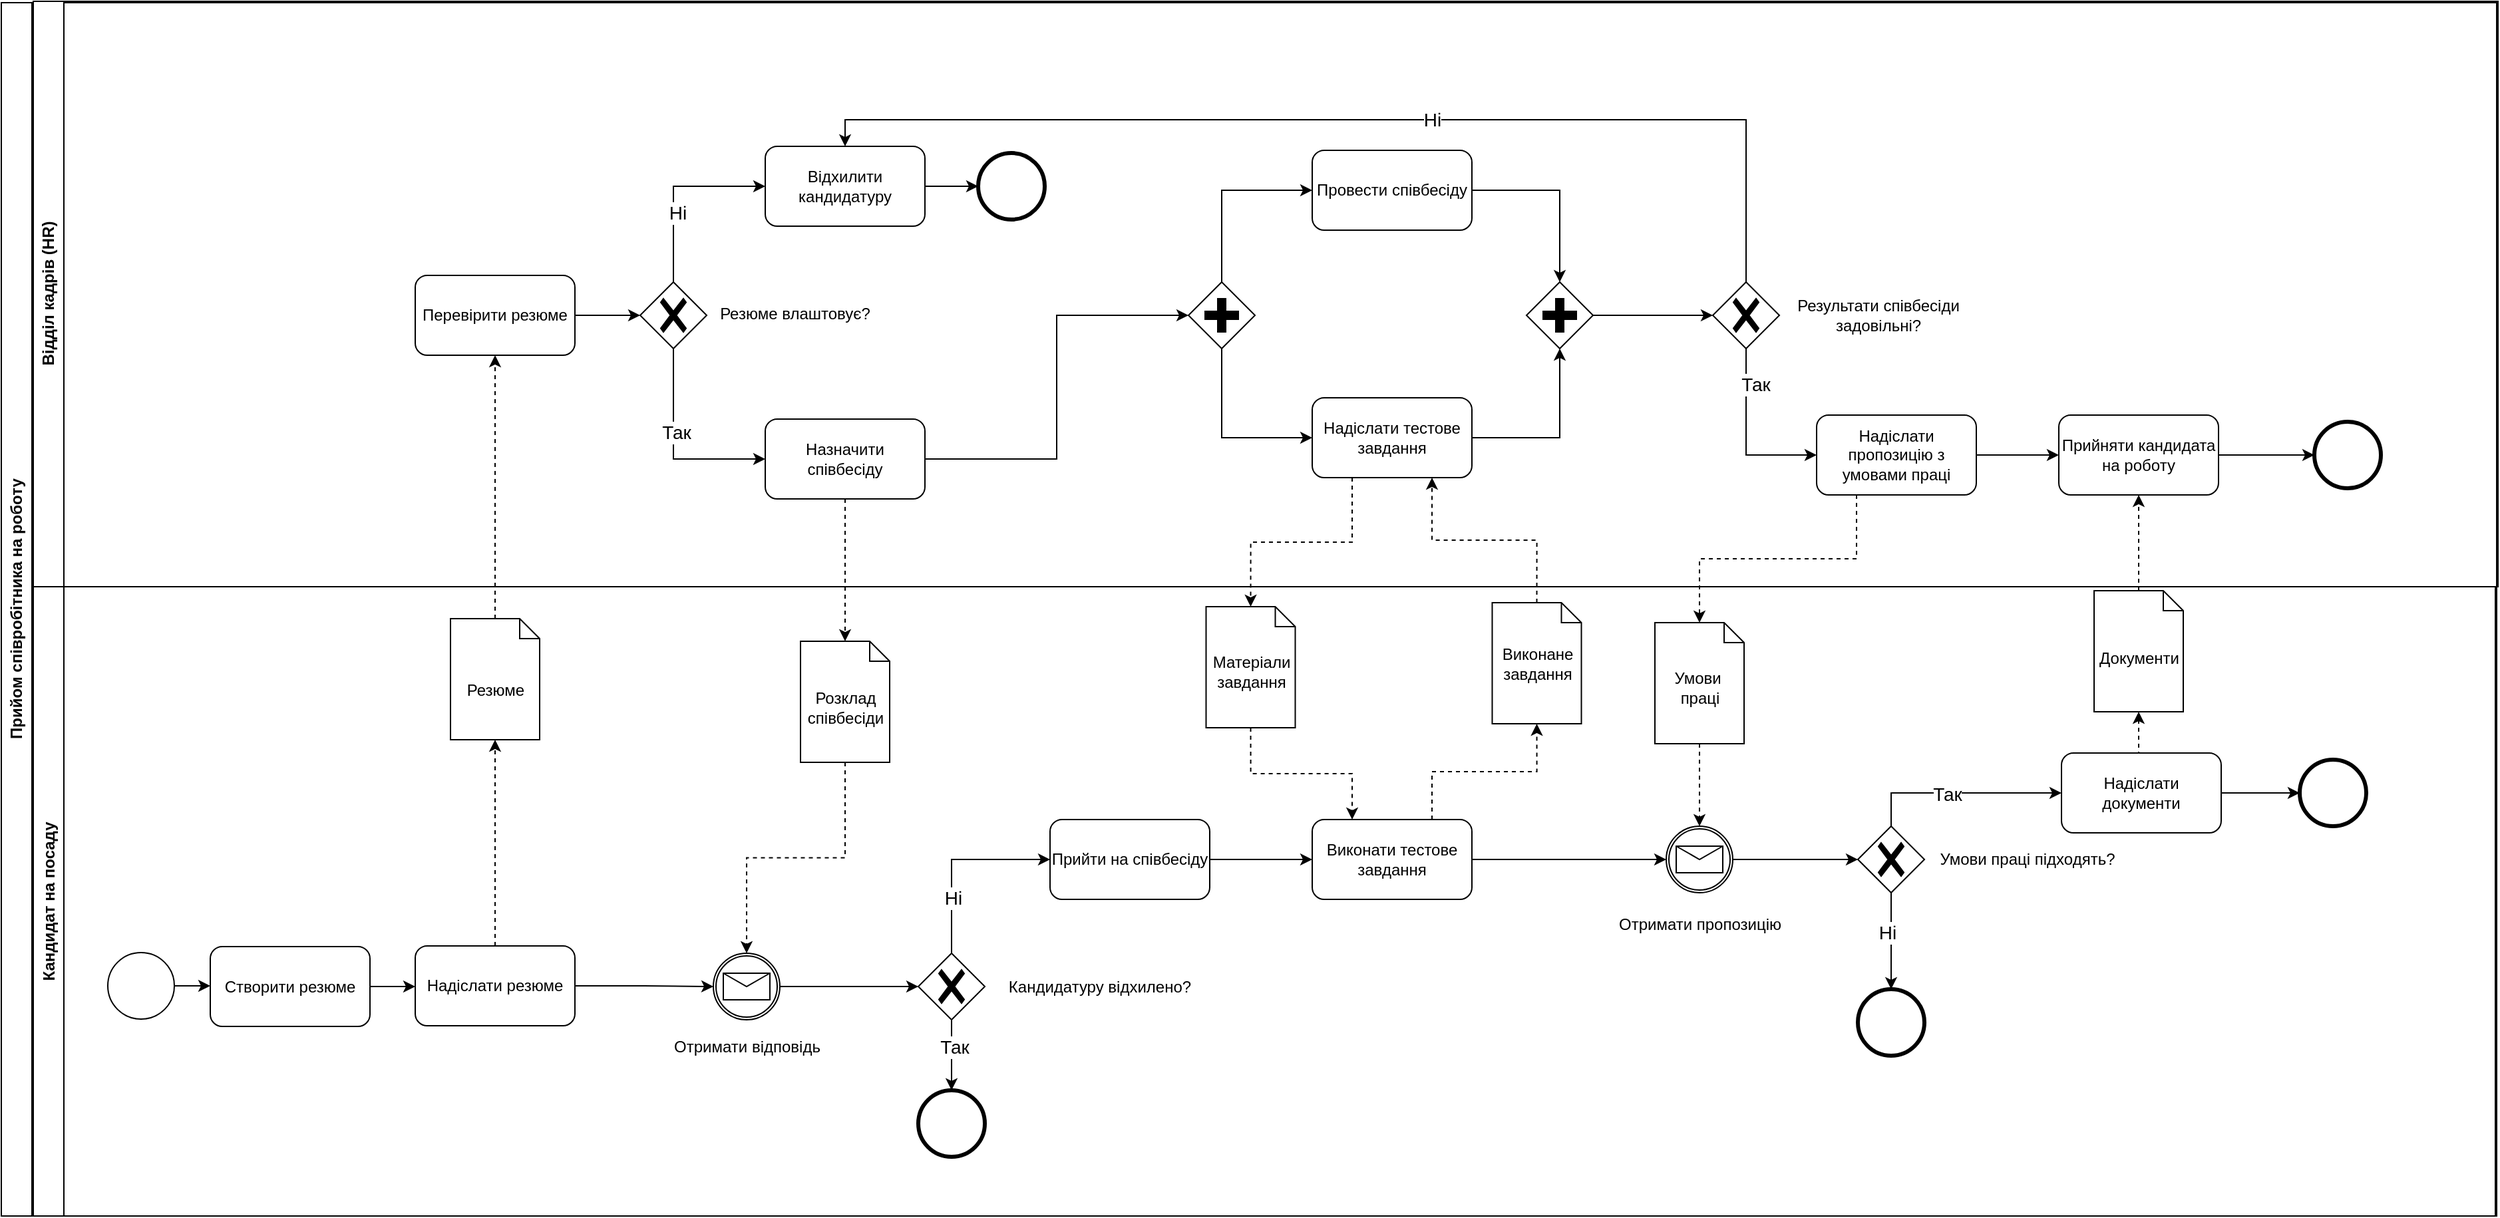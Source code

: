 <mxfile version="22.0.2" type="github">
  <diagram name="Страница — 1" id="HEkqbumlcw84zHXEJl8H">
    <mxGraphModel dx="2849" dy="1501" grid="0" gridSize="10" guides="1" tooltips="1" connect="1" arrows="1" fold="1" page="0" pageScale="1" pageWidth="827" pageHeight="1169" math="0" shadow="0">
      <root>
        <mxCell id="0" />
        <mxCell id="1" parent="0" />
        <mxCell id="XJhYYw2cQEGLfJjtBbyS-1" value="Прийом співробітника на роботу" style="swimlane;horizontal=0;whiteSpace=wrap;html=1;" parent="1" vertex="1">
          <mxGeometry x="-520" y="-185" width="1875" height="912" as="geometry" />
        </mxCell>
        <mxCell id="XJhYYw2cQEGLfJjtBbyS-4" value="Кандидат на посаду" style="swimlane;horizontal=0;whiteSpace=wrap;html=1;" parent="1" vertex="1">
          <mxGeometry x="-496" y="254" width="1850" height="473" as="geometry" />
        </mxCell>
        <mxCell id="1G5EOY4C8jy5DTyf7jeD-96" value="" style="shape=mxgraph.bpmn.data;labelPosition=center;verticalLabelPosition=bottom;align=center;verticalAlign=top;size=15;html=1;" parent="XJhYYw2cQEGLfJjtBbyS-4" vertex="1">
          <mxGeometry x="1218.5" y="27" width="67" height="91" as="geometry" />
        </mxCell>
        <mxCell id="1G5EOY4C8jy5DTyf7jeD-72" value="" style="shape=mxgraph.bpmn.data;labelPosition=center;verticalLabelPosition=bottom;align=center;verticalAlign=top;size=15;html=1;" parent="XJhYYw2cQEGLfJjtBbyS-4" vertex="1">
          <mxGeometry x="576.5" y="41" width="67" height="91" as="geometry" />
        </mxCell>
        <mxCell id="1G5EOY4C8jy5DTyf7jeD-6" style="edgeStyle=orthogonalEdgeStyle;rounded=0;orthogonalLoop=1;jettySize=auto;html=1;exitX=1;exitY=0.5;exitDx=0;exitDy=0;exitPerimeter=0;entryX=0;entryY=0.5;entryDx=0;entryDy=0;" parent="XJhYYw2cQEGLfJjtBbyS-4" source="XJhYYw2cQEGLfJjtBbyS-43" target="1G5EOY4C8jy5DTyf7jeD-4" edge="1">
          <mxGeometry relative="1" as="geometry" />
        </mxCell>
        <mxCell id="XJhYYw2cQEGLfJjtBbyS-43" value="" style="points=[[0.145,0.145,0],[0.5,0,0],[0.855,0.145,0],[1,0.5,0],[0.855,0.855,0],[0.5,1,0],[0.145,0.855,0],[0,0.5,0]];shape=mxgraph.bpmn.event;html=1;verticalLabelPosition=bottom;labelBackgroundColor=#ffffff;verticalAlign=top;align=center;perimeter=ellipsePerimeter;outlineConnect=0;aspect=fixed;outline=standard;symbol=general;" parent="XJhYYw2cQEGLfJjtBbyS-4" vertex="1">
          <mxGeometry x="56" y="275" width="50" height="50" as="geometry" />
        </mxCell>
        <mxCell id="1G5EOY4C8jy5DTyf7jeD-7" style="edgeStyle=orthogonalEdgeStyle;rounded=0;orthogonalLoop=1;jettySize=auto;html=1;exitX=1;exitY=0.5;exitDx=0;exitDy=0;entryX=0;entryY=0.5;entryDx=0;entryDy=0;" parent="XJhYYw2cQEGLfJjtBbyS-4" source="1G5EOY4C8jy5DTyf7jeD-4" target="1G5EOY4C8jy5DTyf7jeD-5" edge="1">
          <mxGeometry relative="1" as="geometry" />
        </mxCell>
        <mxCell id="1G5EOY4C8jy5DTyf7jeD-4" value="Створити резюме" style="rounded=1;whiteSpace=wrap;html=1;" parent="XJhYYw2cQEGLfJjtBbyS-4" vertex="1">
          <mxGeometry x="133" y="270.5" width="120" height="60" as="geometry" />
        </mxCell>
        <mxCell id="1G5EOY4C8jy5DTyf7jeD-5" value="Надіслати резюме" style="rounded=1;whiteSpace=wrap;html=1;" parent="XJhYYw2cQEGLfJjtBbyS-4" vertex="1">
          <mxGeometry x="287" y="270" width="120" height="60" as="geometry" />
        </mxCell>
        <mxCell id="1G5EOY4C8jy5DTyf7jeD-22" style="edgeStyle=orthogonalEdgeStyle;rounded=0;orthogonalLoop=1;jettySize=auto;html=1;exitX=0.5;exitY=0;exitDx=0;exitDy=0;exitPerimeter=0;entryX=0;entryY=0.5;entryDx=0;entryDy=0;" parent="XJhYYw2cQEGLfJjtBbyS-4" source="1G5EOY4C8jy5DTyf7jeD-8" target="1G5EOY4C8jy5DTyf7jeD-21" edge="1">
          <mxGeometry relative="1" as="geometry" />
        </mxCell>
        <mxCell id="1G5EOY4C8jy5DTyf7jeD-89" value="&lt;font style=&quot;font-size: 14px;&quot;&gt;Ні&lt;/font&gt;" style="edgeLabel;html=1;align=center;verticalAlign=middle;resizable=0;points=[];" parent="1G5EOY4C8jy5DTyf7jeD-22" vertex="1" connectable="0">
          <mxGeometry x="-0.421" y="-1" relative="1" as="geometry">
            <mxPoint as="offset" />
          </mxGeometry>
        </mxCell>
        <mxCell id="1G5EOY4C8jy5DTyf7jeD-8" value="" style="points=[[0.25,0.25,0],[0.5,0,0],[0.75,0.25,0],[1,0.5,0],[0.75,0.75,0],[0.5,1,0],[0.25,0.75,0],[0,0.5,0]];shape=mxgraph.bpmn.gateway2;html=1;verticalLabelPosition=bottom;labelBackgroundColor=#ffffff;verticalAlign=top;align=center;perimeter=rhombusPerimeter;outlineConnect=0;outline=none;symbol=none;gwType=exclusive;" parent="XJhYYw2cQEGLfJjtBbyS-4" vertex="1">
          <mxGeometry x="665" y="275.5" width="50" height="50" as="geometry" />
        </mxCell>
        <mxCell id="1G5EOY4C8jy5DTyf7jeD-10" value="" style="points=[[0.145,0.145,0],[0.5,0,0],[0.855,0.145,0],[1,0.5,0],[0.855,0.855,0],[0.5,1,0],[0.145,0.855,0],[0,0.5,0]];shape=mxgraph.bpmn.event;html=1;verticalLabelPosition=bottom;labelBackgroundColor=#ffffff;verticalAlign=top;align=center;perimeter=ellipsePerimeter;outlineConnect=0;aspect=fixed;outline=end;symbol=terminate2;" parent="XJhYYw2cQEGLfJjtBbyS-4" vertex="1">
          <mxGeometry x="665" y="378.5" width="50" height="50" as="geometry" />
        </mxCell>
        <mxCell id="1G5EOY4C8jy5DTyf7jeD-11" style="edgeStyle=orthogonalEdgeStyle;rounded=0;orthogonalLoop=1;jettySize=auto;html=1;exitX=0.5;exitY=1;exitDx=0;exitDy=0;exitPerimeter=0;entryX=0.5;entryY=0;entryDx=0;entryDy=0;entryPerimeter=0;" parent="XJhYYw2cQEGLfJjtBbyS-4" source="1G5EOY4C8jy5DTyf7jeD-8" target="1G5EOY4C8jy5DTyf7jeD-10" edge="1">
          <mxGeometry relative="1" as="geometry" />
        </mxCell>
        <mxCell id="1G5EOY4C8jy5DTyf7jeD-90" value="&lt;font style=&quot;font-size: 14px;&quot;&gt;Так&lt;/font&gt;" style="edgeLabel;html=1;align=center;verticalAlign=middle;resizable=0;points=[];" parent="1G5EOY4C8jy5DTyf7jeD-11" vertex="1" connectable="0">
          <mxGeometry x="-0.25" y="2" relative="1" as="geometry">
            <mxPoint as="offset" />
          </mxGeometry>
        </mxCell>
        <mxCell id="1G5EOY4C8jy5DTyf7jeD-16" value="" style="shape=mxgraph.bpmn.data;labelPosition=center;verticalLabelPosition=bottom;align=center;verticalAlign=top;size=15;html=1;" parent="XJhYYw2cQEGLfJjtBbyS-4" vertex="1">
          <mxGeometry x="313.5" y="24" width="67" height="91" as="geometry" />
        </mxCell>
        <mxCell id="1G5EOY4C8jy5DTyf7jeD-30" style="edgeStyle=orthogonalEdgeStyle;rounded=0;orthogonalLoop=1;jettySize=auto;html=1;exitX=1;exitY=0.5;exitDx=0;exitDy=0;entryX=0;entryY=0.5;entryDx=0;entryDy=0;" parent="XJhYYw2cQEGLfJjtBbyS-4" source="1G5EOY4C8jy5DTyf7jeD-21" target="1G5EOY4C8jy5DTyf7jeD-29" edge="1">
          <mxGeometry relative="1" as="geometry" />
        </mxCell>
        <mxCell id="1G5EOY4C8jy5DTyf7jeD-21" value="Прийти на співбесіду" style="rounded=1;whiteSpace=wrap;html=1;" parent="XJhYYw2cQEGLfJjtBbyS-4" vertex="1">
          <mxGeometry x="764" y="175" width="120" height="60" as="geometry" />
        </mxCell>
        <mxCell id="1G5EOY4C8jy5DTyf7jeD-29" value="Виконати тестове завдання" style="rounded=1;whiteSpace=wrap;html=1;" parent="XJhYYw2cQEGLfJjtBbyS-4" vertex="1">
          <mxGeometry x="961" y="175" width="120" height="60" as="geometry" />
        </mxCell>
        <mxCell id="1G5EOY4C8jy5DTyf7jeD-45" value="" style="points=[[0.145,0.145,0],[0.5,0,0],[0.855,0.145,0],[1,0.5,0],[0.855,0.855,0],[0.5,1,0],[0.145,0.855,0],[0,0.5,0]];shape=mxgraph.bpmn.event;html=1;verticalLabelPosition=bottom;labelBackgroundColor=#ffffff;verticalAlign=top;align=center;perimeter=ellipsePerimeter;outlineConnect=0;aspect=fixed;outline=catching;symbol=message;" parent="XJhYYw2cQEGLfJjtBbyS-4" vertex="1">
          <mxGeometry x="511" y="275.5" width="50" height="50" as="geometry" />
        </mxCell>
        <mxCell id="1G5EOY4C8jy5DTyf7jeD-47" style="edgeStyle=orthogonalEdgeStyle;rounded=0;orthogonalLoop=1;jettySize=auto;html=1;exitX=1;exitY=0.5;exitDx=0;exitDy=0;entryX=0;entryY=0.5;entryDx=0;entryDy=0;entryPerimeter=0;" parent="XJhYYw2cQEGLfJjtBbyS-4" source="1G5EOY4C8jy5DTyf7jeD-5" target="1G5EOY4C8jy5DTyf7jeD-45" edge="1">
          <mxGeometry relative="1" as="geometry" />
        </mxCell>
        <mxCell id="1G5EOY4C8jy5DTyf7jeD-48" style="edgeStyle=orthogonalEdgeStyle;rounded=0;orthogonalLoop=1;jettySize=auto;html=1;exitX=1;exitY=0.5;exitDx=0;exitDy=0;exitPerimeter=0;entryX=0;entryY=0.5;entryDx=0;entryDy=0;entryPerimeter=0;" parent="XJhYYw2cQEGLfJjtBbyS-4" source="1G5EOY4C8jy5DTyf7jeD-45" target="1G5EOY4C8jy5DTyf7jeD-8" edge="1">
          <mxGeometry relative="1" as="geometry" />
        </mxCell>
        <mxCell id="1G5EOY4C8jy5DTyf7jeD-55" value="" style="points=[[0.145,0.145,0],[0.5,0,0],[0.855,0.145,0],[1,0.5,0],[0.855,0.855,0],[0.5,1,0],[0.145,0.855,0],[0,0.5,0]];shape=mxgraph.bpmn.event;html=1;verticalLabelPosition=bottom;labelBackgroundColor=#ffffff;verticalAlign=top;align=center;perimeter=ellipsePerimeter;outlineConnect=0;aspect=fixed;outline=catching;symbol=message;" parent="XJhYYw2cQEGLfJjtBbyS-4" vertex="1">
          <mxGeometry x="1227" y="180" width="50" height="50" as="geometry" />
        </mxCell>
        <mxCell id="1G5EOY4C8jy5DTyf7jeD-58" style="edgeStyle=orthogonalEdgeStyle;rounded=0;orthogonalLoop=1;jettySize=auto;html=1;exitX=1;exitY=0.5;exitDx=0;exitDy=0;entryX=0;entryY=0.5;entryDx=0;entryDy=0;entryPerimeter=0;" parent="XJhYYw2cQEGLfJjtBbyS-4" source="1G5EOY4C8jy5DTyf7jeD-29" target="1G5EOY4C8jy5DTyf7jeD-55" edge="1">
          <mxGeometry relative="1" as="geometry" />
        </mxCell>
        <mxCell id="1G5EOY4C8jy5DTyf7jeD-66" style="edgeStyle=orthogonalEdgeStyle;rounded=0;orthogonalLoop=1;jettySize=auto;html=1;exitX=0.5;exitY=0;exitDx=0;exitDy=0;exitPerimeter=0;entryX=0;entryY=0.5;entryDx=0;entryDy=0;" parent="XJhYYw2cQEGLfJjtBbyS-4" source="1G5EOY4C8jy5DTyf7jeD-59" target="1G5EOY4C8jy5DTyf7jeD-65" edge="1">
          <mxGeometry relative="1" as="geometry" />
        </mxCell>
        <mxCell id="1G5EOY4C8jy5DTyf7jeD-103" value="&lt;font style=&quot;font-size: 14px;&quot;&gt;Так&lt;/font&gt;" style="edgeLabel;html=1;align=center;verticalAlign=middle;resizable=0;points=[];" parent="1G5EOY4C8jy5DTyf7jeD-66" vertex="1" connectable="0">
          <mxGeometry x="-0.132" y="-1" relative="1" as="geometry">
            <mxPoint as="offset" />
          </mxGeometry>
        </mxCell>
        <mxCell id="1G5EOY4C8jy5DTyf7jeD-59" value="" style="points=[[0.25,0.25,0],[0.5,0,0],[0.75,0.25,0],[1,0.5,0],[0.75,0.75,0],[0.5,1,0],[0.25,0.75,0],[0,0.5,0]];shape=mxgraph.bpmn.gateway2;html=1;verticalLabelPosition=bottom;labelBackgroundColor=#ffffff;verticalAlign=top;align=center;perimeter=rhombusPerimeter;outlineConnect=0;outline=none;symbol=none;gwType=exclusive;" parent="XJhYYw2cQEGLfJjtBbyS-4" vertex="1">
          <mxGeometry x="1371" y="180" width="50" height="50" as="geometry" />
        </mxCell>
        <mxCell id="1G5EOY4C8jy5DTyf7jeD-62" style="edgeStyle=orthogonalEdgeStyle;rounded=0;orthogonalLoop=1;jettySize=auto;html=1;exitX=1;exitY=0.5;exitDx=0;exitDy=0;exitPerimeter=0;entryX=0;entryY=0.5;entryDx=0;entryDy=0;entryPerimeter=0;" parent="XJhYYw2cQEGLfJjtBbyS-4" source="1G5EOY4C8jy5DTyf7jeD-55" target="1G5EOY4C8jy5DTyf7jeD-59" edge="1">
          <mxGeometry relative="1" as="geometry" />
        </mxCell>
        <mxCell id="1G5EOY4C8jy5DTyf7jeD-63" value="" style="points=[[0.145,0.145,0],[0.5,0,0],[0.855,0.145,0],[1,0.5,0],[0.855,0.855,0],[0.5,1,0],[0.145,0.855,0],[0,0.5,0]];shape=mxgraph.bpmn.event;html=1;verticalLabelPosition=bottom;labelBackgroundColor=#ffffff;verticalAlign=top;align=center;perimeter=ellipsePerimeter;outlineConnect=0;aspect=fixed;outline=end;symbol=terminate2;" parent="XJhYYw2cQEGLfJjtBbyS-4" vertex="1">
          <mxGeometry x="1371" y="302.5" width="50" height="50" as="geometry" />
        </mxCell>
        <mxCell id="1G5EOY4C8jy5DTyf7jeD-64" style="edgeStyle=orthogonalEdgeStyle;rounded=0;orthogonalLoop=1;jettySize=auto;html=1;exitX=0.5;exitY=1;exitDx=0;exitDy=0;exitPerimeter=0;entryX=0.5;entryY=0;entryDx=0;entryDy=0;entryPerimeter=0;" parent="XJhYYw2cQEGLfJjtBbyS-4" source="1G5EOY4C8jy5DTyf7jeD-59" target="1G5EOY4C8jy5DTyf7jeD-63" edge="1">
          <mxGeometry relative="1" as="geometry" />
        </mxCell>
        <mxCell id="1G5EOY4C8jy5DTyf7jeD-104" value="&lt;font style=&quot;font-size: 14px;&quot;&gt;Ні&lt;/font&gt;" style="edgeLabel;html=1;align=center;verticalAlign=middle;resizable=0;points=[];" parent="1G5EOY4C8jy5DTyf7jeD-64" vertex="1" connectable="0">
          <mxGeometry x="-0.181" y="-3" relative="1" as="geometry">
            <mxPoint as="offset" />
          </mxGeometry>
        </mxCell>
        <mxCell id="1G5EOY4C8jy5DTyf7jeD-65" value="Надіслати документи" style="rounded=1;whiteSpace=wrap;html=1;" parent="XJhYYw2cQEGLfJjtBbyS-4" vertex="1">
          <mxGeometry x="1524" y="125" width="120" height="60" as="geometry" />
        </mxCell>
        <mxCell id="1G5EOY4C8jy5DTyf7jeD-68" value="" style="points=[[0.145,0.145,0],[0.5,0,0],[0.855,0.145,0],[1,0.5,0],[0.855,0.855,0],[0.5,1,0],[0.145,0.855,0],[0,0.5,0]];shape=mxgraph.bpmn.event;html=1;verticalLabelPosition=bottom;labelBackgroundColor=#ffffff;verticalAlign=top;align=center;perimeter=ellipsePerimeter;outlineConnect=0;aspect=fixed;outline=end;symbol=terminate2;" parent="XJhYYw2cQEGLfJjtBbyS-4" vertex="1">
          <mxGeometry x="1703" y="130" width="50" height="50" as="geometry" />
        </mxCell>
        <mxCell id="1G5EOY4C8jy5DTyf7jeD-69" style="edgeStyle=orthogonalEdgeStyle;rounded=0;orthogonalLoop=1;jettySize=auto;html=1;exitX=1;exitY=0.5;exitDx=0;exitDy=0;entryX=0;entryY=0.5;entryDx=0;entryDy=0;entryPerimeter=0;" parent="XJhYYw2cQEGLfJjtBbyS-4" source="1G5EOY4C8jy5DTyf7jeD-65" target="1G5EOY4C8jy5DTyf7jeD-68" edge="1">
          <mxGeometry relative="1" as="geometry" />
        </mxCell>
        <mxCell id="1G5EOY4C8jy5DTyf7jeD-70" value="Резюме" style="text;html=1;align=center;verticalAlign=middle;resizable=0;points=[];autosize=1;strokeColor=none;fillColor=none;" parent="XJhYYw2cQEGLfJjtBbyS-4" vertex="1">
          <mxGeometry x="316.5" y="64.5" width="61" height="26" as="geometry" />
        </mxCell>
        <mxCell id="O-BT7OIUedMXm94LAa7s-16" style="edgeStyle=orthogonalEdgeStyle;rounded=0;orthogonalLoop=1;jettySize=auto;html=1;exitX=0.5;exitY=1;exitDx=0;exitDy=0;exitPerimeter=0;entryX=0.25;entryY=0;entryDx=0;entryDy=0;dashed=1;" edge="1" parent="XJhYYw2cQEGLfJjtBbyS-4" source="1G5EOY4C8jy5DTyf7jeD-79" target="1G5EOY4C8jy5DTyf7jeD-29">
          <mxGeometry relative="1" as="geometry" />
        </mxCell>
        <mxCell id="1G5EOY4C8jy5DTyf7jeD-79" value="" style="shape=mxgraph.bpmn.data;labelPosition=center;verticalLabelPosition=bottom;align=center;verticalAlign=top;size=15;html=1;" parent="XJhYYw2cQEGLfJjtBbyS-4" vertex="1">
          <mxGeometry x="881.25" y="15" width="67" height="91" as="geometry" />
        </mxCell>
        <mxCell id="1G5EOY4C8jy5DTyf7jeD-80" value="Матеріали&lt;br&gt;завдання" style="text;html=1;align=center;verticalAlign=middle;resizable=0;points=[];autosize=1;strokeColor=none;fillColor=none;" parent="XJhYYw2cQEGLfJjtBbyS-4" vertex="1">
          <mxGeometry x="876.75" y="43" width="76" height="41" as="geometry" />
        </mxCell>
        <mxCell id="1G5EOY4C8jy5DTyf7jeD-82" value="" style="shape=mxgraph.bpmn.data;labelPosition=center;verticalLabelPosition=bottom;align=center;verticalAlign=top;size=15;html=1;" parent="XJhYYw2cQEGLfJjtBbyS-4" vertex="1">
          <mxGeometry x="1096.25" y="12" width="67" height="91" as="geometry" />
        </mxCell>
        <mxCell id="1G5EOY4C8jy5DTyf7jeD-83" value="Виконане&lt;br&gt;завдання" style="text;html=1;align=center;verticalAlign=middle;resizable=0;points=[];autosize=1;strokeColor=none;fillColor=none;" parent="XJhYYw2cQEGLfJjtBbyS-4" vertex="1">
          <mxGeometry x="1094.25" y="37" width="71" height="41" as="geometry" />
        </mxCell>
        <mxCell id="1G5EOY4C8jy5DTyf7jeD-88" value="Кандидатуру відхилено?" style="text;html=1;align=center;verticalAlign=middle;resizable=0;points=[];autosize=1;strokeColor=none;fillColor=none;" parent="XJhYYw2cQEGLfJjtBbyS-4" vertex="1">
          <mxGeometry x="723" y="287.5" width="155" height="26" as="geometry" />
        </mxCell>
        <mxCell id="1G5EOY4C8jy5DTyf7jeD-93" value="Отримати відповідь" style="text;html=1;align=center;verticalAlign=middle;resizable=0;points=[];autosize=1;strokeColor=none;fillColor=none;" parent="XJhYYw2cQEGLfJjtBbyS-4" vertex="1">
          <mxGeometry x="472" y="332.5" width="128" height="26" as="geometry" />
        </mxCell>
        <mxCell id="1G5EOY4C8jy5DTyf7jeD-94" value="Отримати пропозицію" style="text;html=1;align=center;verticalAlign=middle;resizable=0;points=[];autosize=1;strokeColor=none;fillColor=none;" parent="XJhYYw2cQEGLfJjtBbyS-4" vertex="1">
          <mxGeometry x="1182" y="241" width="140" height="26" as="geometry" />
        </mxCell>
        <mxCell id="1G5EOY4C8jy5DTyf7jeD-102" value="Умови праці підходять?" style="text;html=1;align=center;verticalAlign=middle;resizable=0;points=[];autosize=1;strokeColor=none;fillColor=none;" parent="XJhYYw2cQEGLfJjtBbyS-4" vertex="1">
          <mxGeometry x="1423" y="192" width="150" height="26" as="geometry" />
        </mxCell>
        <mxCell id="1G5EOY4C8jy5DTyf7jeD-105" value="" style="shape=mxgraph.bpmn.data;labelPosition=center;verticalLabelPosition=bottom;align=center;verticalAlign=top;size=15;html=1;" parent="XJhYYw2cQEGLfJjtBbyS-4" vertex="1">
          <mxGeometry x="1548.5" y="3" width="67" height="91" as="geometry" />
        </mxCell>
        <mxCell id="1G5EOY4C8jy5DTyf7jeD-106" value="Документи" style="text;html=1;align=center;verticalAlign=middle;resizable=0;points=[];autosize=1;strokeColor=none;fillColor=none;" parent="XJhYYw2cQEGLfJjtBbyS-4" vertex="1">
          <mxGeometry x="1543" y="41" width="78" height="26" as="geometry" />
        </mxCell>
        <mxCell id="O-BT7OIUedMXm94LAa7s-4" style="edgeStyle=orthogonalEdgeStyle;rounded=0;orthogonalLoop=1;jettySize=auto;html=1;exitX=0.5;exitY=0;exitDx=0;exitDy=0;entryX=0.5;entryY=1;entryDx=0;entryDy=0;entryPerimeter=0;dashed=1;" edge="1" parent="XJhYYw2cQEGLfJjtBbyS-4" source="1G5EOY4C8jy5DTyf7jeD-5" target="1G5EOY4C8jy5DTyf7jeD-16">
          <mxGeometry relative="1" as="geometry" />
        </mxCell>
        <mxCell id="1G5EOY4C8jy5DTyf7jeD-73" value="Розклад&lt;br&gt;співбесіди" style="text;html=1;align=center;verticalAlign=middle;resizable=0;points=[];autosize=1;strokeColor=none;fillColor=none;" parent="XJhYYw2cQEGLfJjtBbyS-4" vertex="1">
          <mxGeometry x="572.5" y="70" width="75" height="41" as="geometry" />
        </mxCell>
        <mxCell id="O-BT7OIUedMXm94LAa7s-7" style="edgeStyle=orthogonalEdgeStyle;rounded=0;orthogonalLoop=1;jettySize=auto;html=1;exitX=0.5;exitY=1;exitDx=0;exitDy=0;exitPerimeter=0;entryX=0.5;entryY=0;entryDx=0;entryDy=0;entryPerimeter=0;dashed=1;" edge="1" parent="XJhYYw2cQEGLfJjtBbyS-4" source="1G5EOY4C8jy5DTyf7jeD-72" target="1G5EOY4C8jy5DTyf7jeD-45">
          <mxGeometry relative="1" as="geometry" />
        </mxCell>
        <mxCell id="1G5EOY4C8jy5DTyf7jeD-97" value="Умови&amp;nbsp;&lt;br&gt;праці" style="text;html=1;align=center;verticalAlign=middle;resizable=0;points=[];autosize=1;strokeColor=none;fillColor=none;" parent="XJhYYw2cQEGLfJjtBbyS-4" vertex="1">
          <mxGeometry x="1224" y="55" width="56" height="41" as="geometry" />
        </mxCell>
        <mxCell id="O-BT7OIUedMXm94LAa7s-12" style="edgeStyle=orthogonalEdgeStyle;rounded=0;orthogonalLoop=1;jettySize=auto;html=1;exitX=0.5;exitY=1;exitDx=0;exitDy=0;exitPerimeter=0;entryX=0.5;entryY=0;entryDx=0;entryDy=0;entryPerimeter=0;dashed=1;" edge="1" parent="XJhYYw2cQEGLfJjtBbyS-4" source="1G5EOY4C8jy5DTyf7jeD-96" target="1G5EOY4C8jy5DTyf7jeD-55">
          <mxGeometry relative="1" as="geometry" />
        </mxCell>
        <mxCell id="O-BT7OIUedMXm94LAa7s-13" style="edgeStyle=orthogonalEdgeStyle;rounded=0;orthogonalLoop=1;jettySize=auto;html=1;exitX=0.5;exitY=0;exitDx=0;exitDy=0;entryX=0.5;entryY=1;entryDx=0;entryDy=0;entryPerimeter=0;dashed=1;" edge="1" parent="XJhYYw2cQEGLfJjtBbyS-4" source="1G5EOY4C8jy5DTyf7jeD-65" target="1G5EOY4C8jy5DTyf7jeD-105">
          <mxGeometry relative="1" as="geometry" />
        </mxCell>
        <mxCell id="O-BT7OIUedMXm94LAa7s-17" style="edgeStyle=orthogonalEdgeStyle;rounded=0;orthogonalLoop=1;jettySize=auto;html=1;exitX=0.75;exitY=0;exitDx=0;exitDy=0;entryX=0.5;entryY=1;entryDx=0;entryDy=0;entryPerimeter=0;dashed=1;" edge="1" parent="XJhYYw2cQEGLfJjtBbyS-4" source="1G5EOY4C8jy5DTyf7jeD-29" target="1G5EOY4C8jy5DTyf7jeD-82">
          <mxGeometry relative="1" as="geometry" />
        </mxCell>
        <mxCell id="1G5EOY4C8jy5DTyf7jeD-3" value="Відділ кадрів (HR)" style="swimlane;horizontal=0;whiteSpace=wrap;html=1;" parent="1" vertex="1">
          <mxGeometry x="-496" y="-186" width="1852" height="440" as="geometry" />
        </mxCell>
        <mxCell id="1G5EOY4C8jy5DTyf7jeD-12" value="Перевірити резюме" style="rounded=1;whiteSpace=wrap;html=1;" parent="1G5EOY4C8jy5DTyf7jeD-3" vertex="1">
          <mxGeometry x="287" y="206" width="120" height="60" as="geometry" />
        </mxCell>
        <mxCell id="1G5EOY4C8jy5DTyf7jeD-18" style="edgeStyle=orthogonalEdgeStyle;rounded=0;orthogonalLoop=1;jettySize=auto;html=1;entryX=0;entryY=0.5;entryDx=0;entryDy=0;exitX=0.5;exitY=0;exitDx=0;exitDy=0;exitPerimeter=0;" parent="1G5EOY4C8jy5DTyf7jeD-3" source="1G5EOY4C8jy5DTyf7jeD-14" edge="1" target="1G5EOY4C8jy5DTyf7jeD-17">
          <mxGeometry relative="1" as="geometry">
            <mxPoint x="552" y="295" as="targetPoint" />
          </mxGeometry>
        </mxCell>
        <mxCell id="1G5EOY4C8jy5DTyf7jeD-86" value="&lt;font style=&quot;font-size: 14px;&quot;&gt;Ні&lt;/font&gt;" style="edgeLabel;html=1;align=center;verticalAlign=middle;resizable=0;points=[];" parent="1G5EOY4C8jy5DTyf7jeD-18" vertex="1" connectable="0">
          <mxGeometry x="-0.26" y="-3" relative="1" as="geometry">
            <mxPoint as="offset" />
          </mxGeometry>
        </mxCell>
        <mxCell id="1G5EOY4C8jy5DTyf7jeD-20" style="edgeStyle=orthogonalEdgeStyle;rounded=0;orthogonalLoop=1;jettySize=auto;html=1;exitX=0.5;exitY=1;exitDx=0;exitDy=0;exitPerimeter=0;entryX=0;entryY=0.5;entryDx=0;entryDy=0;" parent="1G5EOY4C8jy5DTyf7jeD-3" source="1G5EOY4C8jy5DTyf7jeD-14" target="1G5EOY4C8jy5DTyf7jeD-19" edge="1">
          <mxGeometry relative="1" as="geometry" />
        </mxCell>
        <mxCell id="1G5EOY4C8jy5DTyf7jeD-87" value="&lt;font style=&quot;font-size: 14px;&quot;&gt;Так&lt;/font&gt;" style="edgeLabel;html=1;align=center;verticalAlign=middle;resizable=0;points=[];" parent="1G5EOY4C8jy5DTyf7jeD-20" vertex="1" connectable="0">
          <mxGeometry x="-0.179" y="2" relative="1" as="geometry">
            <mxPoint as="offset" />
          </mxGeometry>
        </mxCell>
        <mxCell id="1G5EOY4C8jy5DTyf7jeD-14" value="" style="points=[[0.25,0.25,0],[0.5,0,0],[0.75,0.25,0],[1,0.5,0],[0.75,0.75,0],[0.5,1,0],[0.25,0.75,0],[0,0.5,0]];shape=mxgraph.bpmn.gateway2;html=1;verticalLabelPosition=bottom;labelBackgroundColor=#ffffff;verticalAlign=top;align=center;perimeter=rhombusPerimeter;outlineConnect=0;outline=none;symbol=none;gwType=exclusive;" parent="1G5EOY4C8jy5DTyf7jeD-3" vertex="1">
          <mxGeometry x="456" y="211" width="50" height="50" as="geometry" />
        </mxCell>
        <mxCell id="1G5EOY4C8jy5DTyf7jeD-17" value="Відхилити кандидатуру" style="rounded=1;whiteSpace=wrap;html=1;" parent="1G5EOY4C8jy5DTyf7jeD-3" vertex="1">
          <mxGeometry x="550" y="109" width="120" height="60" as="geometry" />
        </mxCell>
        <mxCell id="1G5EOY4C8jy5DTyf7jeD-19" value="Назначити співбесіду" style="rounded=1;whiteSpace=wrap;html=1;" parent="1G5EOY4C8jy5DTyf7jeD-3" vertex="1">
          <mxGeometry x="550" y="314" width="120" height="60" as="geometry" />
        </mxCell>
        <mxCell id="1G5EOY4C8jy5DTyf7jeD-31" style="edgeStyle=orthogonalEdgeStyle;rounded=0;orthogonalLoop=1;jettySize=auto;html=1;exitX=0.5;exitY=1;exitDx=0;exitDy=0;exitPerimeter=0;entryX=0;entryY=0.5;entryDx=0;entryDy=0;" parent="1G5EOY4C8jy5DTyf7jeD-3" source="1G5EOY4C8jy5DTyf7jeD-25" target="1G5EOY4C8jy5DTyf7jeD-28" edge="1">
          <mxGeometry relative="1" as="geometry" />
        </mxCell>
        <mxCell id="1G5EOY4C8jy5DTyf7jeD-32" style="edgeStyle=orthogonalEdgeStyle;rounded=0;orthogonalLoop=1;jettySize=auto;html=1;exitX=0.5;exitY=0;exitDx=0;exitDy=0;exitPerimeter=0;entryX=0;entryY=0.5;entryDx=0;entryDy=0;" parent="1G5EOY4C8jy5DTyf7jeD-3" source="1G5EOY4C8jy5DTyf7jeD-25" target="1G5EOY4C8jy5DTyf7jeD-27" edge="1">
          <mxGeometry relative="1" as="geometry" />
        </mxCell>
        <mxCell id="1G5EOY4C8jy5DTyf7jeD-25" value="" style="points=[[0.25,0.25,0],[0.5,0,0],[0.75,0.25,0],[1,0.5,0],[0.75,0.75,0],[0.5,1,0],[0.25,0.75,0],[0,0.5,0]];shape=mxgraph.bpmn.gateway2;html=1;verticalLabelPosition=bottom;labelBackgroundColor=#ffffff;verticalAlign=top;align=center;perimeter=rhombusPerimeter;outlineConnect=0;outline=none;symbol=none;gwType=parallel;" parent="1G5EOY4C8jy5DTyf7jeD-3" vertex="1">
          <mxGeometry x="868" y="211" width="50" height="50" as="geometry" />
        </mxCell>
        <mxCell id="1G5EOY4C8jy5DTyf7jeD-26" style="edgeStyle=orthogonalEdgeStyle;rounded=0;orthogonalLoop=1;jettySize=auto;html=1;exitX=1;exitY=0.5;exitDx=0;exitDy=0;entryX=0;entryY=0.5;entryDx=0;entryDy=0;entryPerimeter=0;" parent="1G5EOY4C8jy5DTyf7jeD-3" source="1G5EOY4C8jy5DTyf7jeD-19" target="1G5EOY4C8jy5DTyf7jeD-25" edge="1">
          <mxGeometry relative="1" as="geometry" />
        </mxCell>
        <mxCell id="1G5EOY4C8jy5DTyf7jeD-34" style="edgeStyle=orthogonalEdgeStyle;rounded=0;orthogonalLoop=1;jettySize=auto;html=1;exitX=1;exitY=0.5;exitDx=0;exitDy=0;" parent="1G5EOY4C8jy5DTyf7jeD-3" source="1G5EOY4C8jy5DTyf7jeD-27" target="1G5EOY4C8jy5DTyf7jeD-33" edge="1">
          <mxGeometry relative="1" as="geometry" />
        </mxCell>
        <mxCell id="1G5EOY4C8jy5DTyf7jeD-27" value="Провести співбесіду" style="rounded=1;whiteSpace=wrap;html=1;" parent="1G5EOY4C8jy5DTyf7jeD-3" vertex="1">
          <mxGeometry x="961" y="112" width="120" height="60" as="geometry" />
        </mxCell>
        <mxCell id="1G5EOY4C8jy5DTyf7jeD-28" value="Надіслати тестове завдання" style="rounded=1;whiteSpace=wrap;html=1;" parent="1G5EOY4C8jy5DTyf7jeD-3" vertex="1">
          <mxGeometry x="961" y="298" width="120" height="60" as="geometry" />
        </mxCell>
        <mxCell id="1G5EOY4C8jy5DTyf7jeD-33" value="" style="points=[[0.25,0.25,0],[0.5,0,0],[0.75,0.25,0],[1,0.5,0],[0.75,0.75,0],[0.5,1,0],[0.25,0.75,0],[0,0.5,0]];shape=mxgraph.bpmn.gateway2;html=1;verticalLabelPosition=bottom;labelBackgroundColor=#ffffff;verticalAlign=top;align=center;perimeter=rhombusPerimeter;outlineConnect=0;outline=none;symbol=none;gwType=parallel;" parent="1G5EOY4C8jy5DTyf7jeD-3" vertex="1">
          <mxGeometry x="1122" y="211" width="50" height="50" as="geometry" />
        </mxCell>
        <mxCell id="1G5EOY4C8jy5DTyf7jeD-35" style="edgeStyle=orthogonalEdgeStyle;rounded=0;orthogonalLoop=1;jettySize=auto;html=1;exitX=1;exitY=0.5;exitDx=0;exitDy=0;entryX=0.5;entryY=1;entryDx=0;entryDy=0;entryPerimeter=0;" parent="1G5EOY4C8jy5DTyf7jeD-3" source="1G5EOY4C8jy5DTyf7jeD-28" target="1G5EOY4C8jy5DTyf7jeD-33" edge="1">
          <mxGeometry relative="1" as="geometry" />
        </mxCell>
        <mxCell id="1G5EOY4C8jy5DTyf7jeD-41" style="edgeStyle=orthogonalEdgeStyle;rounded=0;orthogonalLoop=1;jettySize=auto;html=1;exitX=0.5;exitY=0;exitDx=0;exitDy=0;exitPerimeter=0;entryX=0.5;entryY=0;entryDx=0;entryDy=0;" parent="1G5EOY4C8jy5DTyf7jeD-3" source="1G5EOY4C8jy5DTyf7jeD-36" target="1G5EOY4C8jy5DTyf7jeD-17" edge="1">
          <mxGeometry relative="1" as="geometry">
            <mxPoint x="882" y="-22" as="targetPoint" />
          </mxGeometry>
        </mxCell>
        <mxCell id="1G5EOY4C8jy5DTyf7jeD-110" value="&lt;font style=&quot;font-size: 14px;&quot;&gt;Ні&lt;/font&gt;" style="edgeLabel;html=1;align=center;verticalAlign=middle;resizable=0;points=[];" parent="1G5EOY4C8jy5DTyf7jeD-41" vertex="1" connectable="0">
          <mxGeometry x="-0.126" relative="1" as="geometry">
            <mxPoint as="offset" />
          </mxGeometry>
        </mxCell>
        <mxCell id="O-BT7OIUedMXm94LAa7s-10" style="edgeStyle=orthogonalEdgeStyle;rounded=0;orthogonalLoop=1;jettySize=auto;html=1;exitX=0.5;exitY=1;exitDx=0;exitDy=0;exitPerimeter=0;entryX=0;entryY=0.5;entryDx=0;entryDy=0;" edge="1" parent="1G5EOY4C8jy5DTyf7jeD-3" source="1G5EOY4C8jy5DTyf7jeD-36" target="1G5EOY4C8jy5DTyf7jeD-39">
          <mxGeometry relative="1" as="geometry">
            <mxPoint x="1325" y="236" as="targetPoint" />
          </mxGeometry>
        </mxCell>
        <mxCell id="O-BT7OIUedMXm94LAa7s-19" value="&lt;font style=&quot;font-size: 14px;&quot;&gt;Так&lt;/font&gt;" style="edgeLabel;html=1;align=center;verticalAlign=middle;resizable=0;points=[];" vertex="1" connectable="0" parent="O-BT7OIUedMXm94LAa7s-10">
          <mxGeometry x="-0.596" y="7" relative="1" as="geometry">
            <mxPoint as="offset" />
          </mxGeometry>
        </mxCell>
        <mxCell id="1G5EOY4C8jy5DTyf7jeD-36" value="" style="points=[[0.25,0.25,0],[0.5,0,0],[0.75,0.25,0],[1,0.5,0],[0.75,0.75,0],[0.5,1,0],[0.25,0.75,0],[0,0.5,0]];shape=mxgraph.bpmn.gateway2;html=1;verticalLabelPosition=bottom;labelBackgroundColor=#ffffff;verticalAlign=top;align=center;perimeter=rhombusPerimeter;outlineConnect=0;outline=none;symbol=none;gwType=exclusive;" parent="1G5EOY4C8jy5DTyf7jeD-3" vertex="1">
          <mxGeometry x="1262" y="211" width="50" height="50" as="geometry" />
        </mxCell>
        <mxCell id="1G5EOY4C8jy5DTyf7jeD-37" style="edgeStyle=orthogonalEdgeStyle;rounded=0;orthogonalLoop=1;jettySize=auto;html=1;exitX=1;exitY=0.5;exitDx=0;exitDy=0;exitPerimeter=0;entryX=0;entryY=0.5;entryDx=0;entryDy=0;entryPerimeter=0;" parent="1G5EOY4C8jy5DTyf7jeD-3" source="1G5EOY4C8jy5DTyf7jeD-33" target="1G5EOY4C8jy5DTyf7jeD-36" edge="1">
          <mxGeometry relative="1" as="geometry" />
        </mxCell>
        <mxCell id="1G5EOY4C8jy5DTyf7jeD-61" style="edgeStyle=orthogonalEdgeStyle;rounded=0;orthogonalLoop=1;jettySize=auto;html=1;exitX=1;exitY=0.5;exitDx=0;exitDy=0;entryX=0;entryY=0.5;entryDx=0;entryDy=0;" parent="1G5EOY4C8jy5DTyf7jeD-3" source="1G5EOY4C8jy5DTyf7jeD-39" target="1G5EOY4C8jy5DTyf7jeD-60" edge="1">
          <mxGeometry relative="1" as="geometry" />
        </mxCell>
        <mxCell id="1G5EOY4C8jy5DTyf7jeD-39" value="Надіслати пропозицію з умовами праці" style="rounded=1;whiteSpace=wrap;html=1;" parent="1G5EOY4C8jy5DTyf7jeD-3" vertex="1">
          <mxGeometry x="1340" y="311" width="120" height="60" as="geometry" />
        </mxCell>
        <mxCell id="1G5EOY4C8jy5DTyf7jeD-46" style="edgeStyle=orthogonalEdgeStyle;rounded=0;orthogonalLoop=1;jettySize=auto;html=1;exitX=1;exitY=0.5;exitDx=0;exitDy=0;entryX=0;entryY=0.5;entryDx=0;entryDy=0;entryPerimeter=0;" parent="1G5EOY4C8jy5DTyf7jeD-3" source="1G5EOY4C8jy5DTyf7jeD-12" target="1G5EOY4C8jy5DTyf7jeD-14" edge="1">
          <mxGeometry relative="1" as="geometry" />
        </mxCell>
        <mxCell id="O-BT7OIUedMXm94LAa7s-8" style="edgeStyle=orthogonalEdgeStyle;rounded=0;orthogonalLoop=1;jettySize=auto;html=1;exitX=1;exitY=0.5;exitDx=0;exitDy=0;entryX=0;entryY=0.5;entryDx=0;entryDy=0;entryPerimeter=0;" edge="1" parent="1G5EOY4C8jy5DTyf7jeD-3" source="1G5EOY4C8jy5DTyf7jeD-60" target="O-BT7OIUedMXm94LAa7s-9">
          <mxGeometry relative="1" as="geometry">
            <mxPoint x="1795" y="235" as="targetPoint" />
          </mxGeometry>
        </mxCell>
        <mxCell id="1G5EOY4C8jy5DTyf7jeD-60" value="Прийняти кандидата на роботу" style="rounded=1;whiteSpace=wrap;html=1;" parent="1G5EOY4C8jy5DTyf7jeD-3" vertex="1">
          <mxGeometry x="1522" y="311" width="120" height="60" as="geometry" />
        </mxCell>
        <mxCell id="1G5EOY4C8jy5DTyf7jeD-85" value="Резюме влаштовує?" style="text;html=1;align=center;verticalAlign=middle;resizable=0;points=[];autosize=1;strokeColor=none;fillColor=none;" parent="1G5EOY4C8jy5DTyf7jeD-3" vertex="1">
          <mxGeometry x="506" y="222" width="131" height="26" as="geometry" />
        </mxCell>
        <mxCell id="1G5EOY4C8jy5DTyf7jeD-108" value="Результати співбесіди&lt;br&gt;задовільні?" style="text;html=1;align=center;verticalAlign=middle;resizable=0;points=[];autosize=1;strokeColor=none;fillColor=none;" parent="1G5EOY4C8jy5DTyf7jeD-3" vertex="1">
          <mxGeometry x="1316" y="215.5" width="140" height="41" as="geometry" />
        </mxCell>
        <mxCell id="O-BT7OIUedMXm94LAa7s-1" value="" style="points=[[0.145,0.145,0],[0.5,0,0],[0.855,0.145,0],[1,0.5,0],[0.855,0.855,0],[0.5,1,0],[0.145,0.855,0],[0,0.5,0]];shape=mxgraph.bpmn.event;html=1;verticalLabelPosition=bottom;labelBackgroundColor=#ffffff;verticalAlign=top;align=center;perimeter=ellipsePerimeter;outlineConnect=0;aspect=fixed;outline=end;symbol=terminate2;" vertex="1" parent="1G5EOY4C8jy5DTyf7jeD-3">
          <mxGeometry x="710" y="114" width="50" height="50" as="geometry" />
        </mxCell>
        <mxCell id="O-BT7OIUedMXm94LAa7s-2" style="edgeStyle=orthogonalEdgeStyle;rounded=0;orthogonalLoop=1;jettySize=auto;html=1;exitX=1;exitY=0.5;exitDx=0;exitDy=0;entryX=0;entryY=0.5;entryDx=0;entryDy=0;entryPerimeter=0;" edge="1" parent="1G5EOY4C8jy5DTyf7jeD-3" source="1G5EOY4C8jy5DTyf7jeD-17" target="O-BT7OIUedMXm94LAa7s-1">
          <mxGeometry relative="1" as="geometry" />
        </mxCell>
        <mxCell id="O-BT7OIUedMXm94LAa7s-9" value="" style="points=[[0.145,0.145,0],[0.5,0,0],[0.855,0.145,0],[1,0.5,0],[0.855,0.855,0],[0.5,1,0],[0.145,0.855,0],[0,0.5,0]];shape=mxgraph.bpmn.event;html=1;verticalLabelPosition=bottom;labelBackgroundColor=#ffffff;verticalAlign=top;align=center;perimeter=ellipsePerimeter;outlineConnect=0;aspect=fixed;outline=end;symbol=terminate2;" vertex="1" parent="1G5EOY4C8jy5DTyf7jeD-3">
          <mxGeometry x="1714" y="316" width="50" height="50" as="geometry" />
        </mxCell>
        <mxCell id="O-BT7OIUedMXm94LAa7s-5" style="edgeStyle=orthogonalEdgeStyle;rounded=0;orthogonalLoop=1;jettySize=auto;html=1;exitX=0.5;exitY=0;exitDx=0;exitDy=0;exitPerimeter=0;dashed=1;" edge="1" parent="1" source="1G5EOY4C8jy5DTyf7jeD-16" target="1G5EOY4C8jy5DTyf7jeD-12">
          <mxGeometry relative="1" as="geometry" />
        </mxCell>
        <mxCell id="O-BT7OIUedMXm94LAa7s-6" style="edgeStyle=orthogonalEdgeStyle;rounded=0;orthogonalLoop=1;jettySize=auto;html=1;exitX=0.5;exitY=1;exitDx=0;exitDy=0;entryX=0.5;entryY=0;entryDx=0;entryDy=0;entryPerimeter=0;dashed=1;" edge="1" parent="1" source="1G5EOY4C8jy5DTyf7jeD-19" target="1G5EOY4C8jy5DTyf7jeD-72">
          <mxGeometry relative="1" as="geometry" />
        </mxCell>
        <mxCell id="O-BT7OIUedMXm94LAa7s-11" style="edgeStyle=orthogonalEdgeStyle;rounded=0;orthogonalLoop=1;jettySize=auto;html=1;exitX=0.25;exitY=1;exitDx=0;exitDy=0;entryX=0.5;entryY=0;entryDx=0;entryDy=0;entryPerimeter=0;dashed=1;" edge="1" parent="1" source="1G5EOY4C8jy5DTyf7jeD-39" target="1G5EOY4C8jy5DTyf7jeD-96">
          <mxGeometry relative="1" as="geometry" />
        </mxCell>
        <mxCell id="O-BT7OIUedMXm94LAa7s-14" style="edgeStyle=orthogonalEdgeStyle;rounded=0;orthogonalLoop=1;jettySize=auto;html=1;exitX=0.5;exitY=0;exitDx=0;exitDy=0;exitPerimeter=0;dashed=1;" edge="1" parent="1" source="1G5EOY4C8jy5DTyf7jeD-105" target="1G5EOY4C8jy5DTyf7jeD-60">
          <mxGeometry relative="1" as="geometry" />
        </mxCell>
        <mxCell id="O-BT7OIUedMXm94LAa7s-15" style="edgeStyle=orthogonalEdgeStyle;rounded=0;orthogonalLoop=1;jettySize=auto;html=1;exitX=0.25;exitY=1;exitDx=0;exitDy=0;entryX=0.5;entryY=0;entryDx=0;entryDy=0;entryPerimeter=0;dashed=1;" edge="1" parent="1" source="1G5EOY4C8jy5DTyf7jeD-28" target="1G5EOY4C8jy5DTyf7jeD-79">
          <mxGeometry relative="1" as="geometry" />
        </mxCell>
        <mxCell id="O-BT7OIUedMXm94LAa7s-18" style="edgeStyle=orthogonalEdgeStyle;rounded=0;orthogonalLoop=1;jettySize=auto;html=1;exitX=0.5;exitY=0;exitDx=0;exitDy=0;exitPerimeter=0;entryX=0.75;entryY=1;entryDx=0;entryDy=0;dashed=1;" edge="1" parent="1" source="1G5EOY4C8jy5DTyf7jeD-82" target="1G5EOY4C8jy5DTyf7jeD-28">
          <mxGeometry relative="1" as="geometry" />
        </mxCell>
      </root>
    </mxGraphModel>
  </diagram>
</mxfile>
